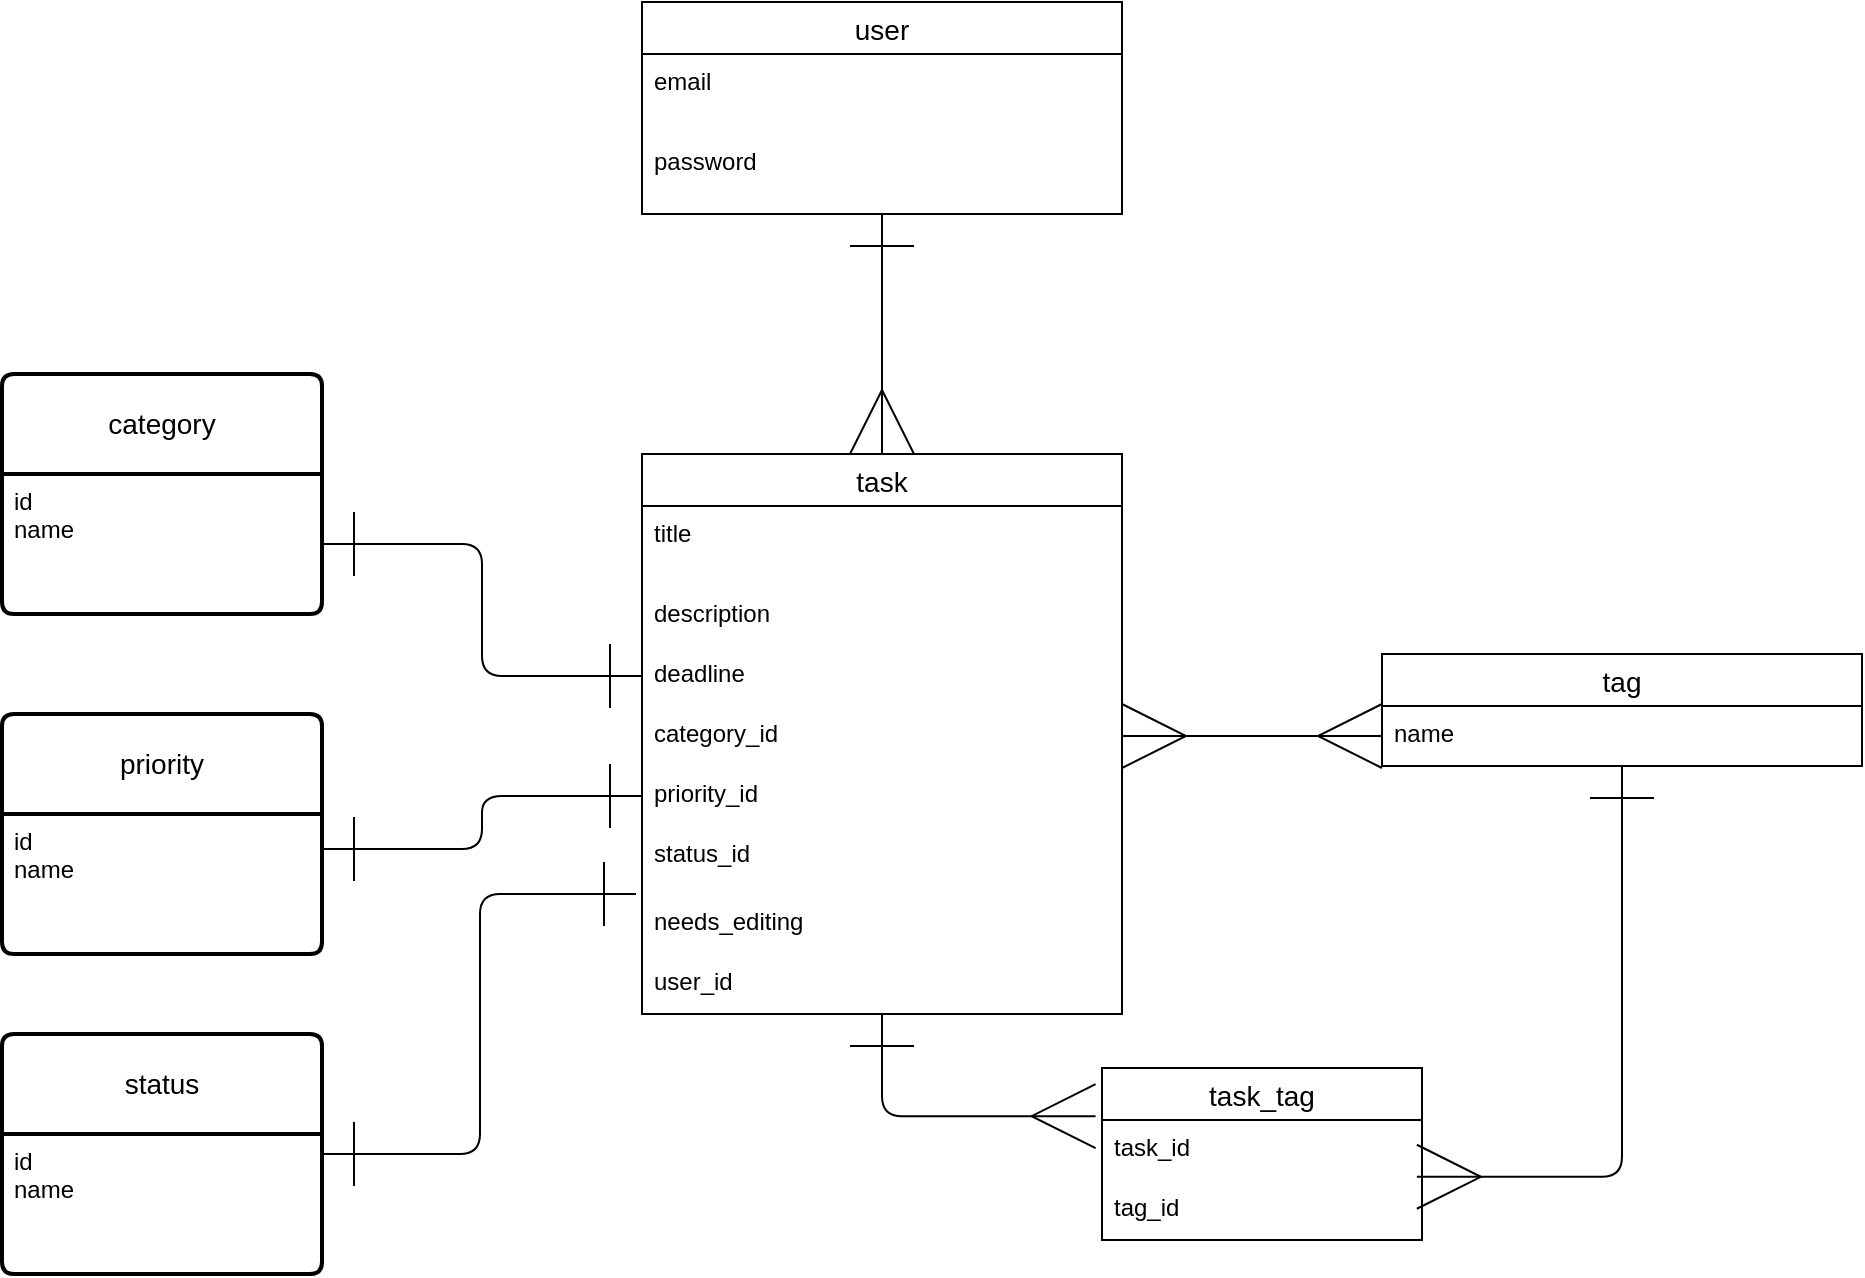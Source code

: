 <mxfile>
    <diagram id="or_ZswgsFy_ft4kMzoyy" name="ページ1">
        <mxGraphModel dx="380" dy="243" grid="1" gridSize="10" guides="1" tooltips="1" connect="1" arrows="1" fold="1" page="1" pageScale="1" pageWidth="1169" pageHeight="827" background="#FFFFFF" math="0" shadow="0">
            <root>
                <mxCell id="0"/>
                <mxCell id="1" parent="0"/>
                <mxCell id="39" style="edgeStyle=none;html=1;entryX=0.5;entryY=0;entryDx=0;entryDy=0;endArrow=ERmany;endFill=0;startArrow=ERone;startFill=0;endSize=30;startSize=30;" parent="1" source="16" target="20" edge="1">
                    <mxGeometry relative="1" as="geometry"/>
                </mxCell>
                <mxCell id="16" value="user" style="swimlane;fontStyle=0;childLayout=stackLayout;horizontal=1;startSize=26;horizontalStack=0;resizeParent=1;resizeParentMax=0;resizeLast=0;collapsible=1;marginBottom=0;align=center;fontSize=14;" parent="1" vertex="1">
                    <mxGeometry x="520" y="94" width="240" height="106" as="geometry"/>
                </mxCell>
                <mxCell id="17" value="email" style="text;strokeColor=none;fillColor=none;spacingLeft=4;spacingRight=4;overflow=hidden;rotatable=0;points=[[0,0.5],[1,0.5]];portConstraint=eastwest;fontSize=12;whiteSpace=wrap;html=1;" parent="16" vertex="1">
                    <mxGeometry y="26" width="240" height="40" as="geometry"/>
                </mxCell>
                <mxCell id="18" value="password" style="text;strokeColor=none;fillColor=none;spacingLeft=4;spacingRight=4;overflow=hidden;rotatable=0;points=[[0,0.5],[1,0.5]];portConstraint=eastwest;fontSize=12;whiteSpace=wrap;html=1;" parent="16" vertex="1">
                    <mxGeometry y="66" width="240" height="40" as="geometry"/>
                </mxCell>
                <mxCell id="20" value="task" style="swimlane;fontStyle=0;childLayout=stackLayout;horizontal=1;startSize=26;horizontalStack=0;resizeParent=1;resizeParentMax=0;resizeLast=0;collapsible=1;marginBottom=0;align=center;fontSize=14;" parent="1" vertex="1">
                    <mxGeometry x="520" y="320" width="240" height="280" as="geometry"/>
                </mxCell>
                <mxCell id="21" value="title" style="text;strokeColor=none;fillColor=none;spacingLeft=4;spacingRight=4;overflow=hidden;rotatable=0;points=[[0,0.5],[1,0.5]];portConstraint=eastwest;fontSize=12;whiteSpace=wrap;html=1;" parent="20" vertex="1">
                    <mxGeometry y="26" width="240" height="40" as="geometry"/>
                </mxCell>
                <mxCell id="22" value="description" style="text;strokeColor=none;fillColor=none;spacingLeft=4;spacingRight=4;overflow=hidden;rotatable=0;points=[[0,0.5],[1,0.5]];portConstraint=eastwest;fontSize=12;whiteSpace=wrap;html=1;" parent="20" vertex="1">
                    <mxGeometry y="66" width="240" height="30" as="geometry"/>
                </mxCell>
                <mxCell id="23" value="deadline" style="text;strokeColor=none;fillColor=none;spacingLeft=4;spacingRight=4;overflow=hidden;rotatable=0;points=[[0,0.5],[1,0.5]];portConstraint=eastwest;fontSize=12;whiteSpace=wrap;html=1;" parent="20" vertex="1">
                    <mxGeometry y="96" width="240" height="30" as="geometry"/>
                </mxCell>
                <mxCell id="26" value="category_id" style="text;strokeColor=none;fillColor=none;spacingLeft=4;spacingRight=4;overflow=hidden;rotatable=0;points=[[0,0.5],[1,0.5]];portConstraint=eastwest;fontSize=12;whiteSpace=wrap;html=1;" parent="20" vertex="1">
                    <mxGeometry y="126" width="240" height="30" as="geometry"/>
                </mxCell>
                <mxCell id="50" value="priority_id" style="text;strokeColor=none;fillColor=none;spacingLeft=4;spacingRight=4;overflow=hidden;rotatable=0;points=[[0,0.5],[1,0.5]];portConstraint=eastwest;fontSize=12;whiteSpace=wrap;html=1;" parent="20" vertex="1">
                    <mxGeometry y="156" width="240" height="30" as="geometry"/>
                </mxCell>
                <mxCell id="25" value="status_id" style="text;strokeColor=none;fillColor=none;spacingLeft=4;spacingRight=4;overflow=hidden;rotatable=0;points=[[0,0.5],[1,0.5]];portConstraint=eastwest;fontSize=12;whiteSpace=wrap;html=1;" parent="20" vertex="1">
                    <mxGeometry y="186" width="240" height="34" as="geometry"/>
                </mxCell>
                <mxCell id="27" value="needs_editing" style="text;strokeColor=none;fillColor=none;spacingLeft=4;spacingRight=4;overflow=hidden;rotatable=0;points=[[0,0.5],[1,0.5]];portConstraint=eastwest;fontSize=12;whiteSpace=wrap;html=1;" parent="20" vertex="1">
                    <mxGeometry y="220" width="240" height="30" as="geometry"/>
                </mxCell>
                <mxCell id="28" value="user_id" style="text;strokeColor=none;fillColor=none;spacingLeft=4;spacingRight=4;overflow=hidden;rotatable=0;points=[[0,0.5],[1,0.5]];portConstraint=eastwest;fontSize=12;whiteSpace=wrap;html=1;" parent="20" vertex="1">
                    <mxGeometry y="250" width="240" height="30" as="geometry"/>
                </mxCell>
                <mxCell id="29" value="tag" style="swimlane;fontStyle=0;childLayout=stackLayout;horizontal=1;startSize=26;horizontalStack=0;resizeParent=1;resizeParentMax=0;resizeLast=0;collapsible=1;marginBottom=0;align=center;fontSize=14;" parent="1" vertex="1">
                    <mxGeometry x="890" y="420" width="240" height="56" as="geometry"/>
                </mxCell>
                <mxCell id="30" value="name" style="text;strokeColor=none;fillColor=none;spacingLeft=4;spacingRight=4;overflow=hidden;rotatable=0;points=[[0,0.5],[1,0.5]];portConstraint=eastwest;fontSize=12;whiteSpace=wrap;html=1;" parent="29" vertex="1">
                    <mxGeometry y="26" width="240" height="30" as="geometry"/>
                </mxCell>
                <mxCell id="35" value="category" style="swimlane;childLayout=stackLayout;horizontal=1;startSize=50;horizontalStack=0;rounded=1;fontSize=14;fontStyle=0;strokeWidth=2;resizeParent=0;resizeLast=1;shadow=0;dashed=0;align=center;arcSize=4;whiteSpace=wrap;html=1;" parent="1" vertex="1">
                    <mxGeometry x="200" y="280" width="160" height="120" as="geometry"/>
                </mxCell>
                <mxCell id="36" value="id&lt;div&gt;name&lt;/div&gt;" style="align=left;strokeColor=none;fillColor=none;spacingLeft=4;fontSize=12;verticalAlign=top;resizable=0;rotatable=0;part=1;html=1;" parent="35" vertex="1">
                    <mxGeometry y="50" width="160" height="70" as="geometry"/>
                </mxCell>
                <mxCell id="37" style="edgeStyle=elbowEdgeStyle;html=1;endArrow=ERone;endFill=0;startArrow=ERone;startFill=0;endSize=30;startSize=30;entryX=0;entryY=0.5;entryDx=0;entryDy=0;" parent="1" source="36" target="23" edge="1">
                    <mxGeometry relative="1" as="geometry">
                        <mxPoint x="510" y="430" as="targetPoint"/>
                    </mxGeometry>
                </mxCell>
                <mxCell id="38" style="edgeStyle=none;html=1;exitX=0;exitY=0.5;exitDx=0;exitDy=0;entryX=1;entryY=0.5;entryDx=0;entryDy=0;endArrow=ERmany;endFill=0;startArrow=ERmany;startFill=0;endSize=30;startSize=30;" parent="1" source="30" edge="1">
                    <mxGeometry relative="1" as="geometry">
                        <mxPoint x="760" y="461" as="targetPoint"/>
                    </mxGeometry>
                </mxCell>
                <mxCell id="41" value="status" style="swimlane;childLayout=stackLayout;horizontal=1;startSize=50;horizontalStack=0;rounded=1;fontSize=14;fontStyle=0;strokeWidth=2;resizeParent=0;resizeLast=1;shadow=0;dashed=0;align=center;arcSize=4;whiteSpace=wrap;html=1;" parent="1" vertex="1">
                    <mxGeometry x="200" y="610" width="160" height="120" as="geometry"/>
                </mxCell>
                <mxCell id="42" value="id&lt;div&gt;name&lt;/div&gt;" style="align=left;strokeColor=none;fillColor=none;spacingLeft=4;fontSize=12;verticalAlign=top;resizable=0;rotatable=0;part=1;html=1;" parent="41" vertex="1">
                    <mxGeometry y="50" width="160" height="70" as="geometry"/>
                </mxCell>
                <mxCell id="43" style="edgeStyle=elbowEdgeStyle;html=1;endSize=30;startSize=30;endArrow=ERone;endFill=0;startArrow=ERone;startFill=0;" parent="1" source="41" edge="1">
                    <mxGeometry relative="1" as="geometry">
                        <mxPoint x="517" y="540" as="targetPoint"/>
                        <Array as="points">
                            <mxPoint x="439" y="540"/>
                        </Array>
                    </mxGeometry>
                </mxCell>
                <mxCell id="44" value="task_tag" style="swimlane;fontStyle=0;childLayout=stackLayout;horizontal=1;startSize=26;horizontalStack=0;resizeParent=1;resizeParentMax=0;resizeLast=0;collapsible=1;marginBottom=0;align=center;fontSize=14;" parent="1" vertex="1">
                    <mxGeometry x="750" y="627" width="160" height="86" as="geometry"/>
                </mxCell>
                <mxCell id="45" value="task_id" style="text;strokeColor=none;fillColor=none;spacingLeft=4;spacingRight=4;overflow=hidden;rotatable=0;points=[[0,0.5],[1,0.5]];portConstraint=eastwest;fontSize=12;whiteSpace=wrap;html=1;" parent="44" vertex="1">
                    <mxGeometry y="26" width="160" height="30" as="geometry"/>
                </mxCell>
                <mxCell id="46" value="tag_id" style="text;strokeColor=none;fillColor=none;spacingLeft=4;spacingRight=4;overflow=hidden;rotatable=0;points=[[0,0.5],[1,0.5]];portConstraint=eastwest;fontSize=12;whiteSpace=wrap;html=1;" parent="44" vertex="1">
                    <mxGeometry y="56" width="160" height="30" as="geometry"/>
                </mxCell>
                <mxCell id="48" style="edgeStyle=orthogonalEdgeStyle;html=1;entryX=-0.02;entryY=-0.064;entryDx=0;entryDy=0;entryPerimeter=0;endArrow=ERmany;endFill=0;startArrow=ERone;startFill=0;endSize=30;startSize=30;" parent="1" source="20" target="45" edge="1">
                    <mxGeometry relative="1" as="geometry"/>
                </mxCell>
                <mxCell id="49" style="edgeStyle=orthogonalEdgeStyle;html=1;entryX=0.984;entryY=-0.054;entryDx=0;entryDy=0;entryPerimeter=0;endArrow=ERmany;endFill=0;startArrow=ERone;startFill=0;endSize=30;startSize=30;" parent="1" source="29" target="46" edge="1">
                    <mxGeometry relative="1" as="geometry"/>
                </mxCell>
                <mxCell id="51" value="priority" style="swimlane;childLayout=stackLayout;horizontal=1;startSize=50;horizontalStack=0;rounded=1;fontSize=14;fontStyle=0;strokeWidth=2;resizeParent=0;resizeLast=1;shadow=0;dashed=0;align=center;arcSize=4;whiteSpace=wrap;html=1;" parent="1" vertex="1">
                    <mxGeometry x="200" y="450" width="160" height="120" as="geometry"/>
                </mxCell>
                <mxCell id="52" value="&lt;div&gt;id&lt;/div&gt;name" style="align=left;strokeColor=none;fillColor=none;spacingLeft=4;fontSize=12;verticalAlign=top;resizable=0;rotatable=0;part=1;html=1;" parent="51" vertex="1">
                    <mxGeometry y="50" width="160" height="70" as="geometry"/>
                </mxCell>
                <mxCell id="53" style="edgeStyle=elbowEdgeStyle;html=1;entryX=0;entryY=0.5;entryDx=0;entryDy=0;endArrow=ERone;endFill=0;startArrow=ERone;startFill=0;endSize=30;startSize=30;exitX=1;exitY=0.25;exitDx=0;exitDy=0;" parent="1" source="52" target="50" edge="1">
                    <mxGeometry relative="1" as="geometry">
                        <mxPoint x="530" y="610" as="targetPoint"/>
                        <mxPoint x="370" y="514" as="sourcePoint"/>
                    </mxGeometry>
                </mxCell>
            </root>
        </mxGraphModel>
    </diagram>
</mxfile>